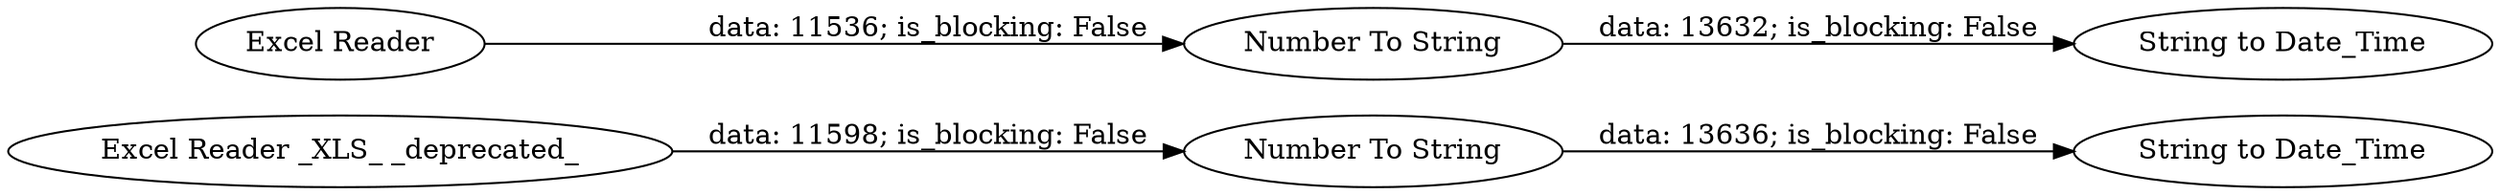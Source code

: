 digraph {
	"1538845848968528967_6" [label="Excel Reader _XLS_ _deprecated_"]
	"1538845848968528967_8" [label="String to Date_Time"]
	"1538845848968528967_7" [label="Number To String"]
	"1538845848968528967_77" [label="Excel Reader"]
	"1538845848968528967_79" [label="String to Date_Time"]
	"1538845848968528967_78" [label="Number To String"]
	"1538845848968528967_6" -> "1538845848968528967_7" [label="data: 11598; is_blocking: False"]
	"1538845848968528967_77" -> "1538845848968528967_78" [label="data: 11536; is_blocking: False"]
	"1538845848968528967_78" -> "1538845848968528967_79" [label="data: 13632; is_blocking: False"]
	"1538845848968528967_7" -> "1538845848968528967_8" [label="data: 13636; is_blocking: False"]
	rankdir=LR
}
